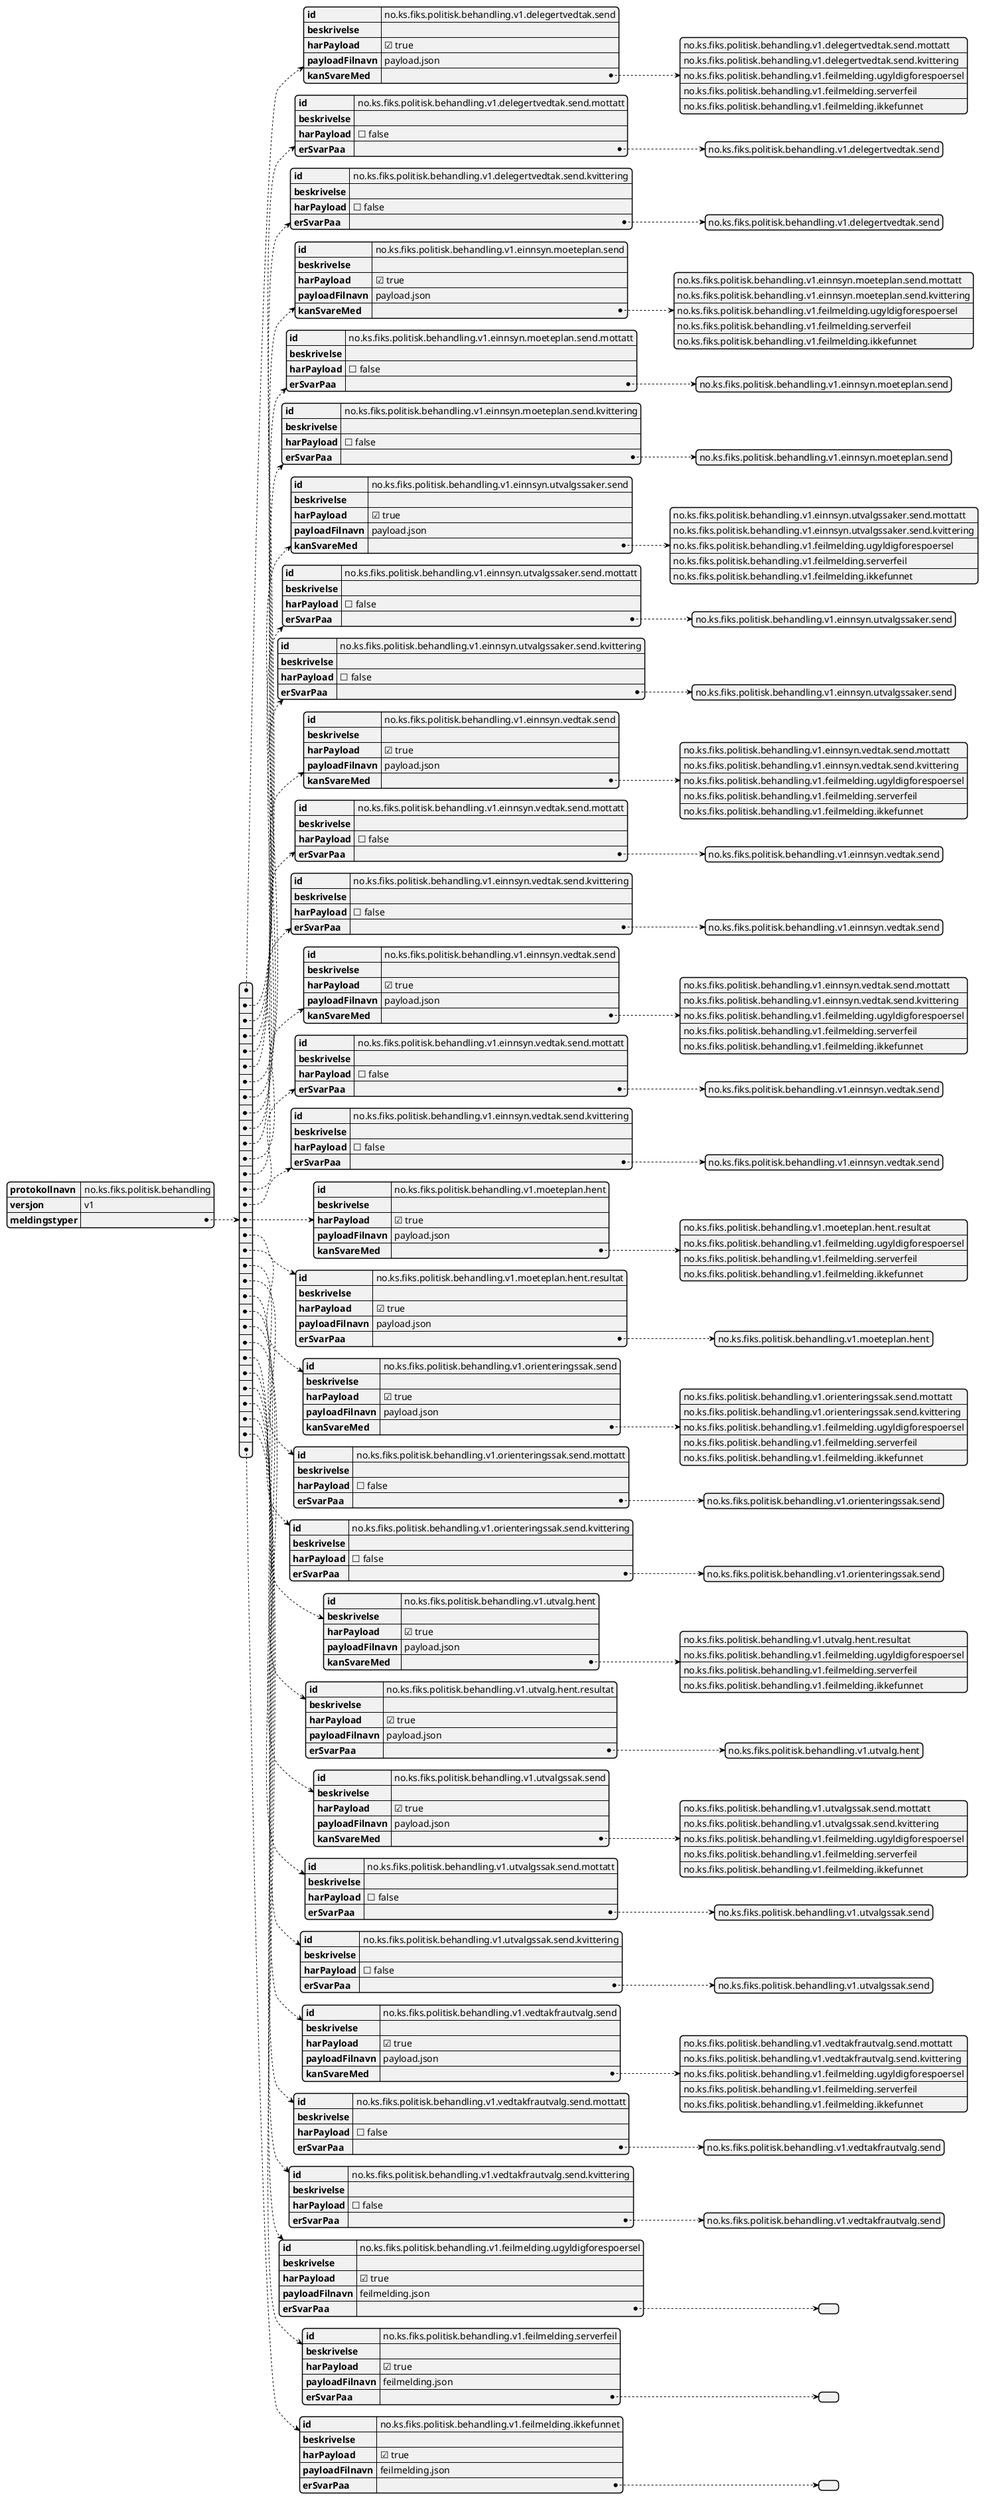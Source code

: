 @startjson
{
  "protokollnavn": "no.ks.fiks.politisk.behandling",
  "versjon": "v1",
  "meldingstyper": [
    {
      "id": "no.ks.fiks.politisk.behandling.v1.delegertvedtak.send",
      "beskrivelse": "",
      "harPayload": true,
      "payloadFilnavn": "payload.json",
      "kanSvareMed": ["no.ks.fiks.politisk.behandling.v1.delegertvedtak.send.mottatt", "no.ks.fiks.politisk.behandling.v1.delegertvedtak.send.kvittering", "no.ks.fiks.politisk.behandling.v1.feilmelding.ugyldigforespoersel", "no.ks.fiks.politisk.behandling.v1.feilmelding.serverfeil", "no.ks.fiks.politisk.behandling.v1.feilmelding.ikkefunnet"]
    },
    {
      "id": "no.ks.fiks.politisk.behandling.v1.delegertvedtak.send.mottatt",
      "beskrivelse": "",
      "harPayload": false,
      "erSvarPaa": ["no.ks.fiks.politisk.behandling.v1.delegertvedtak.send"]
    },
    {
      "id": "no.ks.fiks.politisk.behandling.v1.delegertvedtak.send.kvittering",
      "beskrivelse": "",
      "harPayload": false,
      "erSvarPaa": ["no.ks.fiks.politisk.behandling.v1.delegertvedtak.send"]
    },
    {
      "id": "no.ks.fiks.politisk.behandling.v1.einnsyn.moeteplan.send",
      "beskrivelse": "",
      "harPayload": true,
      "payloadFilnavn": "payload.json",
      "kanSvareMed": ["no.ks.fiks.politisk.behandling.v1.einnsyn.moeteplan.send.mottatt", "no.ks.fiks.politisk.behandling.v1.einnsyn.moeteplan.send.kvittering", "no.ks.fiks.politisk.behandling.v1.feilmelding.ugyldigforespoersel", "no.ks.fiks.politisk.behandling.v1.feilmelding.serverfeil", "no.ks.fiks.politisk.behandling.v1.feilmelding.ikkefunnet"]
    },
    {
      "id": "no.ks.fiks.politisk.behandling.v1.einnsyn.moeteplan.send.mottatt",
      "beskrivelse": "",
      "harPayload": false,
      "erSvarPaa": ["no.ks.fiks.politisk.behandling.v1.einnsyn.moeteplan.send"]
    },
    {
      "id": "no.ks.fiks.politisk.behandling.v1.einnsyn.moeteplan.send.kvittering",
      "beskrivelse": "",
      "harPayload": false,
      "erSvarPaa": ["no.ks.fiks.politisk.behandling.v1.einnsyn.moeteplan.send"]
    },
    {
      "id": "no.ks.fiks.politisk.behandling.v1.einnsyn.utvalgssaker.send",
      "beskrivelse": "",
      "harPayload": true,
      "payloadFilnavn": "payload.json",
      "kanSvareMed": ["no.ks.fiks.politisk.behandling.v1.einnsyn.utvalgssaker.send.mottatt", "no.ks.fiks.politisk.behandling.v1.einnsyn.utvalgssaker.send.kvittering", "no.ks.fiks.politisk.behandling.v1.feilmelding.ugyldigforespoersel", "no.ks.fiks.politisk.behandling.v1.feilmelding.serverfeil", "no.ks.fiks.politisk.behandling.v1.feilmelding.ikkefunnet"]
    },
    {
      "id": "no.ks.fiks.politisk.behandling.v1.einnsyn.utvalgssaker.send.mottatt",
      "beskrivelse": "",
      "harPayload": false,
      "erSvarPaa": ["no.ks.fiks.politisk.behandling.v1.einnsyn.utvalgssaker.send"]
    },
    {
      "id": "no.ks.fiks.politisk.behandling.v1.einnsyn.utvalgssaker.send.kvittering",
      "beskrivelse": "",
      "harPayload": false,
      "erSvarPaa": ["no.ks.fiks.politisk.behandling.v1.einnsyn.utvalgssaker.send"]
    },
    {
      "id": "no.ks.fiks.politisk.behandling.v1.einnsyn.vedtak.send",
      "beskrivelse": "",
      "harPayload": true,
      "payloadFilnavn": "payload.json",
      "kanSvareMed": ["no.ks.fiks.politisk.behandling.v1.einnsyn.vedtak.send.mottatt", "no.ks.fiks.politisk.behandling.v1.einnsyn.vedtak.send.kvittering", "no.ks.fiks.politisk.behandling.v1.feilmelding.ugyldigforespoersel", "no.ks.fiks.politisk.behandling.v1.feilmelding.serverfeil", "no.ks.fiks.politisk.behandling.v1.feilmelding.ikkefunnet"]
    },
    {
      "id": "no.ks.fiks.politisk.behandling.v1.einnsyn.vedtak.send.mottatt",
      "beskrivelse": "",
      "harPayload": false,
      "erSvarPaa": ["no.ks.fiks.politisk.behandling.v1.einnsyn.vedtak.send"]
    },
    {
      "id": "no.ks.fiks.politisk.behandling.v1.einnsyn.vedtak.send.kvittering",
      "beskrivelse": "",
      "harPayload": false,
      "erSvarPaa": ["no.ks.fiks.politisk.behandling.v1.einnsyn.vedtak.send"]
    },
    {
      "id": "no.ks.fiks.politisk.behandling.v1.einnsyn.vedtak.send",
      "beskrivelse": "",
      "harPayload": true,
      "payloadFilnavn": "payload.json",
      "kanSvareMed": ["no.ks.fiks.politisk.behandling.v1.einnsyn.vedtak.send.mottatt", "no.ks.fiks.politisk.behandling.v1.einnsyn.vedtak.send.kvittering", "no.ks.fiks.politisk.behandling.v1.feilmelding.ugyldigforespoersel", "no.ks.fiks.politisk.behandling.v1.feilmelding.serverfeil", "no.ks.fiks.politisk.behandling.v1.feilmelding.ikkefunnet"]
    },
    {
      "id": "no.ks.fiks.politisk.behandling.v1.einnsyn.vedtak.send.mottatt",
      "beskrivelse": "",
      "harPayload": false,
      "erSvarPaa": ["no.ks.fiks.politisk.behandling.v1.einnsyn.vedtak.send"]
    },
    {
      "id": "no.ks.fiks.politisk.behandling.v1.einnsyn.vedtak.send.kvittering",
      "beskrivelse": "",
      "harPayload": false,
      "erSvarPaa": ["no.ks.fiks.politisk.behandling.v1.einnsyn.vedtak.send"]
    },
    {
      "id": "no.ks.fiks.politisk.behandling.v1.moeteplan.hent",
      "beskrivelse": "",
      "harPayload": true,
      "payloadFilnavn": "payload.json",
      "kanSvareMed": ["no.ks.fiks.politisk.behandling.v1.moeteplan.hent.resultat", "no.ks.fiks.politisk.behandling.v1.feilmelding.ugyldigforespoersel", "no.ks.fiks.politisk.behandling.v1.feilmelding.serverfeil", "no.ks.fiks.politisk.behandling.v1.feilmelding.ikkefunnet"]
    },
    {
      "id": "no.ks.fiks.politisk.behandling.v1.moeteplan.hent.resultat",
      "beskrivelse": "",
      "harPayload": true,
      "payloadFilnavn": "payload.json",
      "erSvarPaa": ["no.ks.fiks.politisk.behandling.v1.moeteplan.hent"]
    },
    {
      "id": "no.ks.fiks.politisk.behandling.v1.orienteringssak.send",
      "beskrivelse": "",
      "harPayload": true,
      "payloadFilnavn": "payload.json",
      "kanSvareMed": ["no.ks.fiks.politisk.behandling.v1.orienteringssak.send.mottatt", "no.ks.fiks.politisk.behandling.v1.orienteringssak.send.kvittering", "no.ks.fiks.politisk.behandling.v1.feilmelding.ugyldigforespoersel", "no.ks.fiks.politisk.behandling.v1.feilmelding.serverfeil", "no.ks.fiks.politisk.behandling.v1.feilmelding.ikkefunnet"]
    },
    {
      "id": "no.ks.fiks.politisk.behandling.v1.orienteringssak.send.mottatt",
      "beskrivelse": "",
      "harPayload": false,
      "erSvarPaa": ["no.ks.fiks.politisk.behandling.v1.orienteringssak.send"]
    },
    {
      "id": "no.ks.fiks.politisk.behandling.v1.orienteringssak.send.kvittering",
      "beskrivelse": "",
      "harPayload": false,
      "erSvarPaa": ["no.ks.fiks.politisk.behandling.v1.orienteringssak.send"]
    },
    {
      "id": "no.ks.fiks.politisk.behandling.v1.utvalg.hent",
      "beskrivelse": "",
      "harPayload": true,
      "payloadFilnavn": "payload.json",
      "kanSvareMed": ["no.ks.fiks.politisk.behandling.v1.utvalg.hent.resultat", "no.ks.fiks.politisk.behandling.v1.feilmelding.ugyldigforespoersel", "no.ks.fiks.politisk.behandling.v1.feilmelding.serverfeil", "no.ks.fiks.politisk.behandling.v1.feilmelding.ikkefunnet"]
    },
    {
      "id": "no.ks.fiks.politisk.behandling.v1.utvalg.hent.resultat",
      "beskrivelse": "",
      "harPayload": true,
      "payloadFilnavn": "payload.json",
      "erSvarPaa": ["no.ks.fiks.politisk.behandling.v1.utvalg.hent"]
    },
    {
      "id": "no.ks.fiks.politisk.behandling.v1.utvalgssak.send",
      "beskrivelse": "",
      "harPayload": true,
      "payloadFilnavn": "payload.json",
      "kanSvareMed": ["no.ks.fiks.politisk.behandling.v1.utvalgssak.send.mottatt", "no.ks.fiks.politisk.behandling.v1.utvalgssak.send.kvittering", "no.ks.fiks.politisk.behandling.v1.feilmelding.ugyldigforespoersel", "no.ks.fiks.politisk.behandling.v1.feilmelding.serverfeil", "no.ks.fiks.politisk.behandling.v1.feilmelding.ikkefunnet"]
    },
    {
      "id": "no.ks.fiks.politisk.behandling.v1.utvalgssak.send.mottatt",
      "beskrivelse": "",
      "harPayload": false,
      "erSvarPaa": ["no.ks.fiks.politisk.behandling.v1.utvalgssak.send"]
    },
    {
      "id": "no.ks.fiks.politisk.behandling.v1.utvalgssak.send.kvittering",
      "beskrivelse": "",
      "harPayload": false,
      "erSvarPaa": ["no.ks.fiks.politisk.behandling.v1.utvalgssak.send"]
    },
    {
      "id": "no.ks.fiks.politisk.behandling.v1.vedtakfrautvalg.send",
      "beskrivelse": "",
      "harPayload": true,
      "payloadFilnavn": "payload.json",
      "kanSvareMed": ["no.ks.fiks.politisk.behandling.v1.vedtakfrautvalg.send.mottatt", "no.ks.fiks.politisk.behandling.v1.vedtakfrautvalg.send.kvittering", "no.ks.fiks.politisk.behandling.v1.feilmelding.ugyldigforespoersel", "no.ks.fiks.politisk.behandling.v1.feilmelding.serverfeil", "no.ks.fiks.politisk.behandling.v1.feilmelding.ikkefunnet"]
    },
    {
      "id": "no.ks.fiks.politisk.behandling.v1.vedtakfrautvalg.send.mottatt",
      "beskrivelse": "",
      "harPayload": false,
      "erSvarPaa": ["no.ks.fiks.politisk.behandling.v1.vedtakfrautvalg.send"]
    },
    {
      "id": "no.ks.fiks.politisk.behandling.v1.vedtakfrautvalg.send.kvittering",
      "beskrivelse": "",
      "harPayload": false,
      "erSvarPaa": ["no.ks.fiks.politisk.behandling.v1.vedtakfrautvalg.send"]
    },
    {
      "id": "no.ks.fiks.politisk.behandling.v1.feilmelding.ugyldigforespoersel",
      "beskrivelse": "",
      "harPayload": true,
      "payloadFilnavn": "feilmelding.json",
      "erSvarPaa": []
    },
    {
      "id": "no.ks.fiks.politisk.behandling.v1.feilmelding.serverfeil",
      "beskrivelse": "",
      "harPayload": true,
      "payloadFilnavn": "feilmelding.json",
      "erSvarPaa": []
    },
    {
      "id": "no.ks.fiks.politisk.behandling.v1.feilmelding.ikkefunnet",
      "beskrivelse": "",
      "harPayload": true,
      "payloadFilnavn": "feilmelding.json",
      "erSvarPaa": []
    }
  ]
}
@endjson
